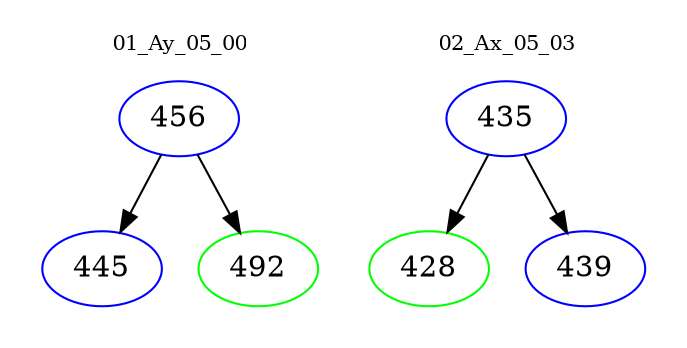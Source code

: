 digraph{
subgraph cluster_0 {
color = white
label = "01_Ay_05_00";
fontsize=10;
T0_456 [label="456", color="blue"]
T0_456 -> T0_445 [color="black"]
T0_445 [label="445", color="blue"]
T0_456 -> T0_492 [color="black"]
T0_492 [label="492", color="green"]
}
subgraph cluster_1 {
color = white
label = "02_Ax_05_03";
fontsize=10;
T1_435 [label="435", color="blue"]
T1_435 -> T1_428 [color="black"]
T1_428 [label="428", color="green"]
T1_435 -> T1_439 [color="black"]
T1_439 [label="439", color="blue"]
}
}
